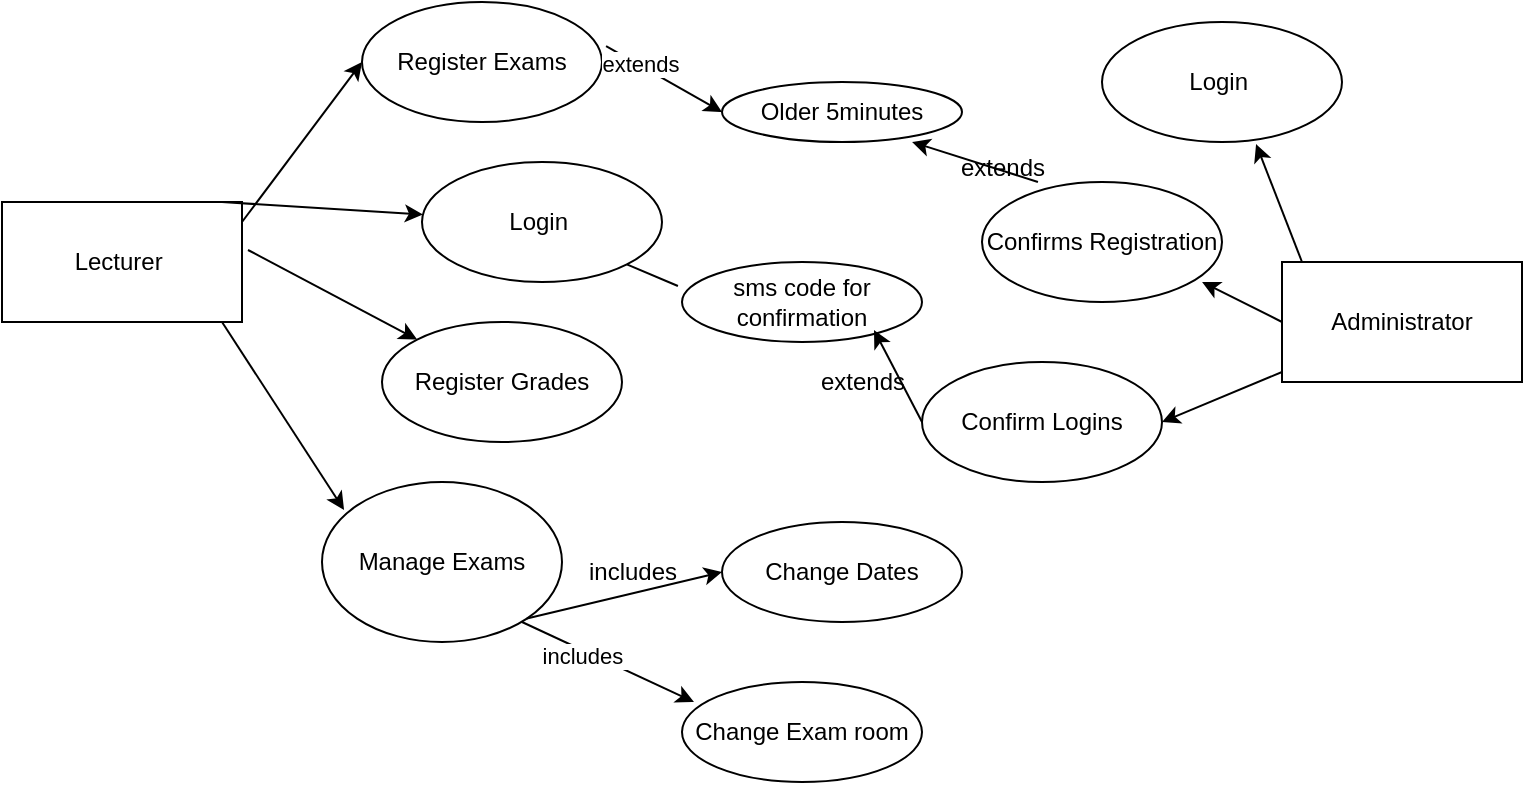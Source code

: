 <mxfile version="21.3.8" type="device">
  <diagram name="Page-1" id="qY0Dn_sRDLHWsiln3zzD">
    <mxGraphModel dx="880" dy="452" grid="1" gridSize="10" guides="1" tooltips="1" connect="1" arrows="1" fold="1" page="1" pageScale="1" pageWidth="850" pageHeight="1100" math="0" shadow="0">
      <root>
        <mxCell id="0" />
        <mxCell id="1" parent="0" />
        <mxCell id="n1v6It0Wu80JJbS_K0Ll-1" value="Lecturer&amp;nbsp;" style="rounded=0;whiteSpace=wrap;html=1;" vertex="1" parent="1">
          <mxGeometry x="100" y="120" width="120" height="60" as="geometry" />
        </mxCell>
        <mxCell id="n1v6It0Wu80JJbS_K0Ll-2" value="Register Grades" style="ellipse;whiteSpace=wrap;html=1;" vertex="1" parent="1">
          <mxGeometry x="290" y="180" width="120" height="60" as="geometry" />
        </mxCell>
        <mxCell id="n1v6It0Wu80JJbS_K0Ll-3" value="Manage Exams" style="ellipse;whiteSpace=wrap;html=1;" vertex="1" parent="1">
          <mxGeometry x="260" y="260" width="120" height="80" as="geometry" />
        </mxCell>
        <mxCell id="n1v6It0Wu80JJbS_K0Ll-4" value="Register Exams" style="ellipse;whiteSpace=wrap;html=1;" vertex="1" parent="1">
          <mxGeometry x="280" y="20" width="120" height="60" as="geometry" />
        </mxCell>
        <mxCell id="n1v6It0Wu80JJbS_K0Ll-5" value="Change Dates" style="ellipse;whiteSpace=wrap;html=1;" vertex="1" parent="1">
          <mxGeometry x="460" y="280" width="120" height="50" as="geometry" />
        </mxCell>
        <mxCell id="n1v6It0Wu80JJbS_K0Ll-6" value="Login&amp;nbsp;" style="ellipse;whiteSpace=wrap;html=1;" vertex="1" parent="1">
          <mxGeometry x="310" y="100" width="120" height="60" as="geometry" />
        </mxCell>
        <mxCell id="n1v6It0Wu80JJbS_K0Ll-7" value="Change Exam room" style="ellipse;whiteSpace=wrap;html=1;" vertex="1" parent="1">
          <mxGeometry x="440" y="360" width="120" height="50" as="geometry" />
        </mxCell>
        <mxCell id="n1v6It0Wu80JJbS_K0Ll-8" value="Administrator" style="rounded=0;whiteSpace=wrap;html=1;" vertex="1" parent="1">
          <mxGeometry x="740" y="150" width="120" height="60" as="geometry" />
        </mxCell>
        <mxCell id="n1v6It0Wu80JJbS_K0Ll-9" value="Login&amp;nbsp;" style="ellipse;whiteSpace=wrap;html=1;" vertex="1" parent="1">
          <mxGeometry x="650" y="30" width="120" height="60" as="geometry" />
        </mxCell>
        <mxCell id="n1v6It0Wu80JJbS_K0Ll-10" value="Confirms Registration" style="ellipse;whiteSpace=wrap;html=1;" vertex="1" parent="1">
          <mxGeometry x="590" y="110" width="120" height="60" as="geometry" />
        </mxCell>
        <mxCell id="n1v6It0Wu80JJbS_K0Ll-11" value="Confirm Logins" style="ellipse;whiteSpace=wrap;html=1;" vertex="1" parent="1">
          <mxGeometry x="560" y="200" width="120" height="60" as="geometry" />
        </mxCell>
        <mxCell id="n1v6It0Wu80JJbS_K0Ll-12" value="sms code for confirmation" style="ellipse;whiteSpace=wrap;html=1;" vertex="1" parent="1">
          <mxGeometry x="440" y="150" width="120" height="40" as="geometry" />
        </mxCell>
        <mxCell id="n1v6It0Wu80JJbS_K0Ll-13" value="Older 5minutes" style="ellipse;whiteSpace=wrap;html=1;" vertex="1" parent="1">
          <mxGeometry x="460" y="60" width="120" height="30" as="geometry" />
        </mxCell>
        <mxCell id="n1v6It0Wu80JJbS_K0Ll-14" value="" style="endArrow=classic;html=1;rounded=0;" edge="1" parent="1" target="n1v6It0Wu80JJbS_K0Ll-6">
          <mxGeometry width="50" height="50" relative="1" as="geometry">
            <mxPoint x="210" y="120" as="sourcePoint" />
            <mxPoint x="260" y="70" as="targetPoint" />
          </mxGeometry>
        </mxCell>
        <mxCell id="n1v6It0Wu80JJbS_K0Ll-15" value="" style="endArrow=classic;html=1;rounded=0;entryX=0;entryY=0.5;entryDx=0;entryDy=0;" edge="1" parent="1" target="n1v6It0Wu80JJbS_K0Ll-4">
          <mxGeometry width="50" height="50" relative="1" as="geometry">
            <mxPoint x="220" y="130" as="sourcePoint" />
            <mxPoint x="285" y="84" as="targetPoint" />
          </mxGeometry>
        </mxCell>
        <mxCell id="n1v6It0Wu80JJbS_K0Ll-16" value="" style="endArrow=classic;html=1;rounded=0;exitX=1.025;exitY=0.4;exitDx=0;exitDy=0;exitPerimeter=0;entryX=0;entryY=0;entryDx=0;entryDy=0;" edge="1" parent="1" source="n1v6It0Wu80JJbS_K0Ll-1" target="n1v6It0Wu80JJbS_K0Ll-2">
          <mxGeometry width="50" height="50" relative="1" as="geometry">
            <mxPoint x="230" y="140" as="sourcePoint" />
            <mxPoint x="320" y="170" as="targetPoint" />
          </mxGeometry>
        </mxCell>
        <mxCell id="n1v6It0Wu80JJbS_K0Ll-17" value="" style="endArrow=classic;html=1;rounded=0;entryX=0.092;entryY=0.175;entryDx=0;entryDy=0;exitX=1.025;exitY=0.4;exitDx=0;exitDy=0;exitPerimeter=0;entryPerimeter=0;" edge="1" parent="1" target="n1v6It0Wu80JJbS_K0Ll-3">
          <mxGeometry width="50" height="50" relative="1" as="geometry">
            <mxPoint x="210" y="180" as="sourcePoint" />
            <mxPoint x="281" y="231" as="targetPoint" />
          </mxGeometry>
        </mxCell>
        <mxCell id="n1v6It0Wu80JJbS_K0Ll-18" value="" style="endArrow=classic;html=1;rounded=0;exitX=1;exitY=1;exitDx=0;exitDy=0;entryX=0;entryY=0.5;entryDx=0;entryDy=0;" edge="1" parent="1" source="n1v6It0Wu80JJbS_K0Ll-3" target="n1v6It0Wu80JJbS_K0Ll-5">
          <mxGeometry width="50" height="50" relative="1" as="geometry">
            <mxPoint x="220" y="190" as="sourcePoint" />
            <mxPoint x="400" y="330" as="targetPoint" />
          </mxGeometry>
        </mxCell>
        <mxCell id="n1v6It0Wu80JJbS_K0Ll-19" value="" style="endArrow=classic;html=1;rounded=0;entryX=0.05;entryY=0.2;entryDx=0;entryDy=0;exitX=1.025;exitY=0.4;exitDx=0;exitDy=0;exitPerimeter=0;entryPerimeter=0;" edge="1" parent="1" target="n1v6It0Wu80JJbS_K0Ll-7">
          <mxGeometry width="50" height="50" relative="1" as="geometry">
            <mxPoint x="360" y="330" as="sourcePoint" />
            <mxPoint x="431" y="381" as="targetPoint" />
          </mxGeometry>
        </mxCell>
        <mxCell id="n1v6It0Wu80JJbS_K0Ll-25" value="includes&amp;nbsp;&amp;nbsp;" style="edgeLabel;html=1;align=center;verticalAlign=middle;resizable=0;points=[];" vertex="1" connectable="0" parent="n1v6It0Wu80JJbS_K0Ll-19">
          <mxGeometry x="-0.218" y="-1" relative="1" as="geometry">
            <mxPoint as="offset" />
          </mxGeometry>
        </mxCell>
        <mxCell id="n1v6It0Wu80JJbS_K0Ll-20" value="includes" style="text;html=1;align=center;verticalAlign=middle;resizable=0;points=[];autosize=1;strokeColor=none;fillColor=none;" vertex="1" parent="1">
          <mxGeometry x="380" y="290" width="70" height="30" as="geometry" />
        </mxCell>
        <mxCell id="n1v6It0Wu80JJbS_K0Ll-27" value="" style="endArrow=classic;html=1;rounded=0;entryX=0.642;entryY=1.017;entryDx=0;entryDy=0;entryPerimeter=0;" edge="1" parent="1" target="n1v6It0Wu80JJbS_K0Ll-9">
          <mxGeometry width="50" height="50" relative="1" as="geometry">
            <mxPoint x="750" y="150" as="sourcePoint" />
            <mxPoint x="800" y="100" as="targetPoint" />
          </mxGeometry>
        </mxCell>
        <mxCell id="n1v6It0Wu80JJbS_K0Ll-28" value="" style="endArrow=classic;html=1;rounded=0;entryX=0.917;entryY=0.833;entryDx=0;entryDy=0;entryPerimeter=0;exitX=0;exitY=0.5;exitDx=0;exitDy=0;" edge="1" parent="1" source="n1v6It0Wu80JJbS_K0Ll-8" target="n1v6It0Wu80JJbS_K0Ll-10">
          <mxGeometry width="50" height="50" relative="1" as="geometry">
            <mxPoint x="721.5" y="210" as="sourcePoint" />
            <mxPoint x="698.5" y="151" as="targetPoint" />
          </mxGeometry>
        </mxCell>
        <mxCell id="n1v6It0Wu80JJbS_K0Ll-29" value="" style="endArrow=classic;html=1;rounded=0;entryX=1;entryY=0.5;entryDx=0;entryDy=0;" edge="1" parent="1" source="n1v6It0Wu80JJbS_K0Ll-8" target="n1v6It0Wu80JJbS_K0Ll-11">
          <mxGeometry width="50" height="50" relative="1" as="geometry">
            <mxPoint x="733" y="260" as="sourcePoint" />
            <mxPoint x="710" y="201" as="targetPoint" />
          </mxGeometry>
        </mxCell>
        <mxCell id="n1v6It0Wu80JJbS_K0Ll-30" value="" style="endArrow=classic;html=1;rounded=0;entryX=0.8;entryY=0.85;entryDx=0;entryDy=0;entryPerimeter=0;exitX=0;exitY=0.5;exitDx=0;exitDy=0;" edge="1" parent="1" source="n1v6It0Wu80JJbS_K0Ll-11" target="n1v6It0Wu80JJbS_K0Ll-12">
          <mxGeometry width="50" height="50" relative="1" as="geometry">
            <mxPoint x="750" y="215" as="sourcePoint" />
            <mxPoint x="690" y="240" as="targetPoint" />
          </mxGeometry>
        </mxCell>
        <mxCell id="n1v6It0Wu80JJbS_K0Ll-31" value="extends" style="text;html=1;align=center;verticalAlign=middle;resizable=0;points=[];autosize=1;strokeColor=none;fillColor=none;" vertex="1" parent="1">
          <mxGeometry x="495" y="195" width="70" height="30" as="geometry" />
        </mxCell>
        <mxCell id="n1v6It0Wu80JJbS_K0Ll-32" value="" style="endArrow=classic;html=1;rounded=0;exitX=0.233;exitY=0;exitDx=0;exitDy=0;exitPerimeter=0;entryX=0.792;entryY=1;entryDx=0;entryDy=0;entryPerimeter=0;" edge="1" parent="1" source="n1v6It0Wu80JJbS_K0Ll-10" target="n1v6It0Wu80JJbS_K0Ll-13">
          <mxGeometry width="50" height="50" relative="1" as="geometry">
            <mxPoint x="600" y="110" as="sourcePoint" />
            <mxPoint x="560" y="100" as="targetPoint" />
          </mxGeometry>
        </mxCell>
        <mxCell id="n1v6It0Wu80JJbS_K0Ll-33" value="" style="endArrow=classic;html=1;rounded=0;exitX=1.017;exitY=0.367;exitDx=0;exitDy=0;exitPerimeter=0;entryX=0;entryY=0.5;entryDx=0;entryDy=0;" edge="1" parent="1" source="n1v6It0Wu80JJbS_K0Ll-4" target="n1v6It0Wu80JJbS_K0Ll-13">
          <mxGeometry width="50" height="50" relative="1" as="geometry">
            <mxPoint x="400" y="240" as="sourcePoint" />
            <mxPoint x="450" y="190" as="targetPoint" />
          </mxGeometry>
        </mxCell>
        <mxCell id="n1v6It0Wu80JJbS_K0Ll-35" value="extends" style="edgeLabel;html=1;align=center;verticalAlign=middle;resizable=0;points=[];" vertex="1" connectable="0" parent="n1v6It0Wu80JJbS_K0Ll-33">
          <mxGeometry x="-0.425" y="1" relative="1" as="geometry">
            <mxPoint as="offset" />
          </mxGeometry>
        </mxCell>
        <mxCell id="n1v6It0Wu80JJbS_K0Ll-34" value="extends" style="text;html=1;align=center;verticalAlign=middle;resizable=0;points=[];autosize=1;strokeColor=none;fillColor=none;" vertex="1" parent="1">
          <mxGeometry x="565" y="88" width="70" height="30" as="geometry" />
        </mxCell>
        <mxCell id="n1v6It0Wu80JJbS_K0Ll-36" value="" style="endArrow=none;html=1;rounded=0;exitX=1;exitY=1;exitDx=0;exitDy=0;entryX=-0.017;entryY=0.3;entryDx=0;entryDy=0;entryPerimeter=0;" edge="1" parent="1" source="n1v6It0Wu80JJbS_K0Ll-6" target="n1v6It0Wu80JJbS_K0Ll-12">
          <mxGeometry width="50" height="50" relative="1" as="geometry">
            <mxPoint x="400" y="240" as="sourcePoint" />
            <mxPoint x="450" y="190" as="targetPoint" />
          </mxGeometry>
        </mxCell>
      </root>
    </mxGraphModel>
  </diagram>
</mxfile>
